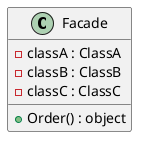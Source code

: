 @startuml
class Facade {
    - classA : ClassA
    - classB : ClassB
    - classC : ClassC
    + Order() : object
}
@enduml
